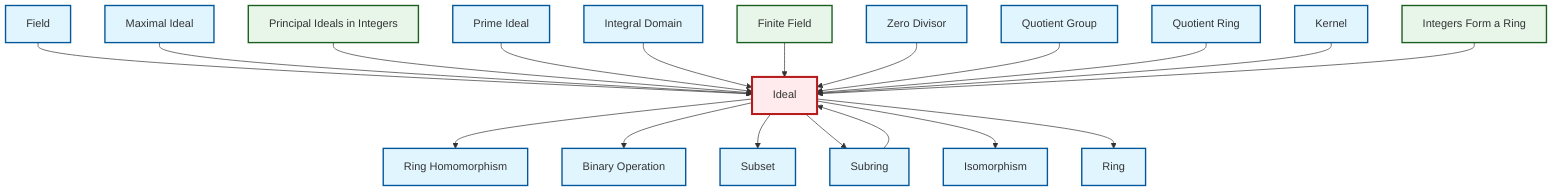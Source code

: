 graph TD
    classDef definition fill:#e1f5fe,stroke:#01579b,stroke-width:2px
    classDef theorem fill:#f3e5f5,stroke:#4a148c,stroke-width:2px
    classDef axiom fill:#fff3e0,stroke:#e65100,stroke-width:2px
    classDef example fill:#e8f5e9,stroke:#1b5e20,stroke-width:2px
    classDef current fill:#ffebee,stroke:#b71c1c,stroke-width:3px
    def-integral-domain["Integral Domain"]:::definition
    def-maximal-ideal["Maximal Ideal"]:::definition
    def-zero-divisor["Zero Divisor"]:::definition
    def-quotient-group["Quotient Group"]:::definition
    def-quotient-ring["Quotient Ring"]:::definition
    def-isomorphism["Isomorphism"]:::definition
    ex-finite-field["Finite Field"]:::example
    def-kernel["Kernel"]:::definition
    def-field["Field"]:::definition
    ex-integers-ring["Integers Form a Ring"]:::example
    def-ring-homomorphism["Ring Homomorphism"]:::definition
    def-subset["Subset"]:::definition
    def-ring["Ring"]:::definition
    def-subring["Subring"]:::definition
    ex-principal-ideal["Principal Ideals in Integers"]:::example
    def-prime-ideal["Prime Ideal"]:::definition
    def-binary-operation["Binary Operation"]:::definition
    def-ideal["Ideal"]:::definition
    def-ideal --> def-ring-homomorphism
    def-field --> def-ideal
    def-ideal --> def-binary-operation
    def-maximal-ideal --> def-ideal
    def-ideal --> def-subset
    ex-principal-ideal --> def-ideal
    def-prime-ideal --> def-ideal
    def-ideal --> def-subring
    def-subring --> def-ideal
    def-integral-domain --> def-ideal
    ex-finite-field --> def-ideal
    def-zero-divisor --> def-ideal
    def-ideal --> def-isomorphism
    def-quotient-group --> def-ideal
    def-quotient-ring --> def-ideal
    def-kernel --> def-ideal
    def-ideal --> def-ring
    ex-integers-ring --> def-ideal
    class def-ideal current